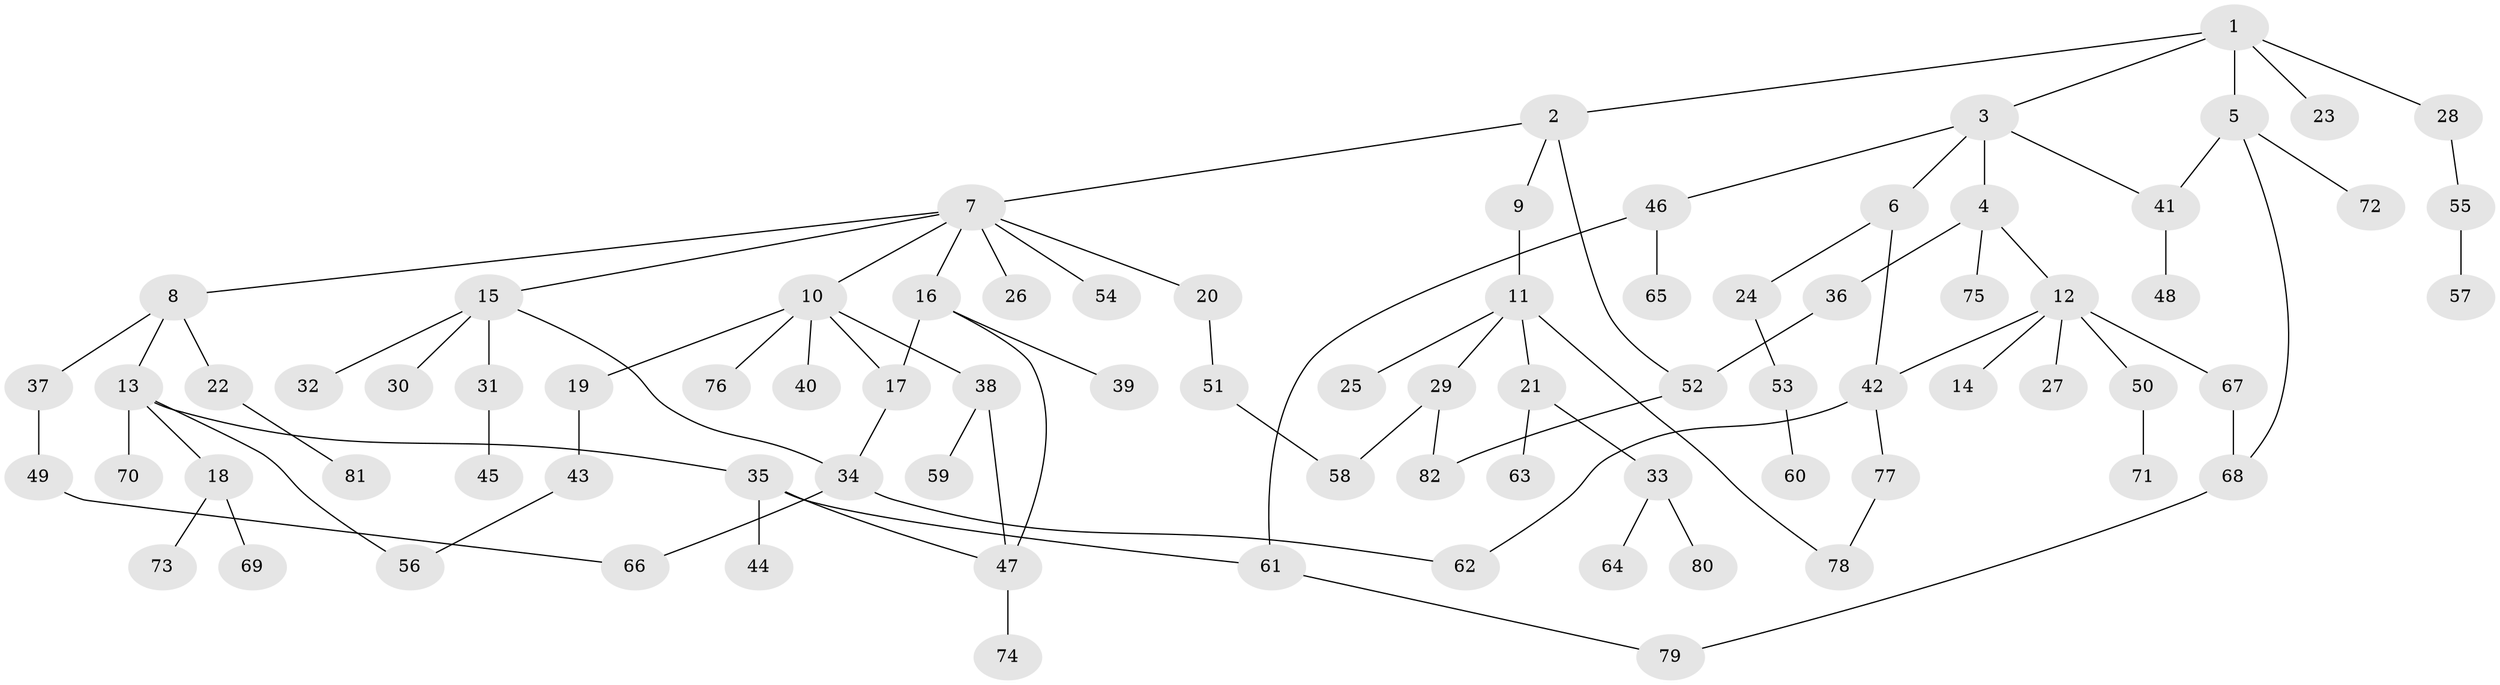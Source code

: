// Generated by graph-tools (version 1.1) at 2025/34/03/09/25 02:34:11]
// undirected, 82 vertices, 97 edges
graph export_dot {
graph [start="1"]
  node [color=gray90,style=filled];
  1;
  2;
  3;
  4;
  5;
  6;
  7;
  8;
  9;
  10;
  11;
  12;
  13;
  14;
  15;
  16;
  17;
  18;
  19;
  20;
  21;
  22;
  23;
  24;
  25;
  26;
  27;
  28;
  29;
  30;
  31;
  32;
  33;
  34;
  35;
  36;
  37;
  38;
  39;
  40;
  41;
  42;
  43;
  44;
  45;
  46;
  47;
  48;
  49;
  50;
  51;
  52;
  53;
  54;
  55;
  56;
  57;
  58;
  59;
  60;
  61;
  62;
  63;
  64;
  65;
  66;
  67;
  68;
  69;
  70;
  71;
  72;
  73;
  74;
  75;
  76;
  77;
  78;
  79;
  80;
  81;
  82;
  1 -- 2;
  1 -- 3;
  1 -- 5;
  1 -- 23;
  1 -- 28;
  2 -- 7;
  2 -- 9;
  2 -- 52;
  3 -- 4;
  3 -- 6;
  3 -- 46;
  3 -- 41;
  4 -- 12;
  4 -- 36;
  4 -- 75;
  5 -- 41;
  5 -- 72;
  5 -- 68;
  6 -- 24;
  6 -- 42;
  7 -- 8;
  7 -- 10;
  7 -- 15;
  7 -- 16;
  7 -- 20;
  7 -- 26;
  7 -- 54;
  8 -- 13;
  8 -- 22;
  8 -- 37;
  9 -- 11;
  10 -- 17;
  10 -- 19;
  10 -- 38;
  10 -- 40;
  10 -- 76;
  11 -- 21;
  11 -- 25;
  11 -- 29;
  11 -- 78;
  12 -- 14;
  12 -- 27;
  12 -- 42;
  12 -- 50;
  12 -- 67;
  13 -- 18;
  13 -- 35;
  13 -- 56;
  13 -- 70;
  15 -- 30;
  15 -- 31;
  15 -- 32;
  15 -- 34;
  16 -- 39;
  16 -- 47;
  16 -- 17;
  17 -- 34;
  18 -- 69;
  18 -- 73;
  19 -- 43;
  20 -- 51;
  21 -- 33;
  21 -- 63;
  22 -- 81;
  24 -- 53;
  28 -- 55;
  29 -- 82;
  29 -- 58;
  31 -- 45;
  33 -- 64;
  33 -- 80;
  34 -- 62;
  34 -- 66;
  35 -- 44;
  35 -- 47;
  35 -- 61;
  36 -- 52;
  37 -- 49;
  38 -- 59;
  38 -- 47;
  41 -- 48;
  42 -- 77;
  42 -- 62;
  43 -- 56;
  46 -- 61;
  46 -- 65;
  47 -- 74;
  49 -- 66;
  50 -- 71;
  51 -- 58;
  52 -- 82;
  53 -- 60;
  55 -- 57;
  61 -- 79;
  67 -- 68;
  68 -- 79;
  77 -- 78;
}
